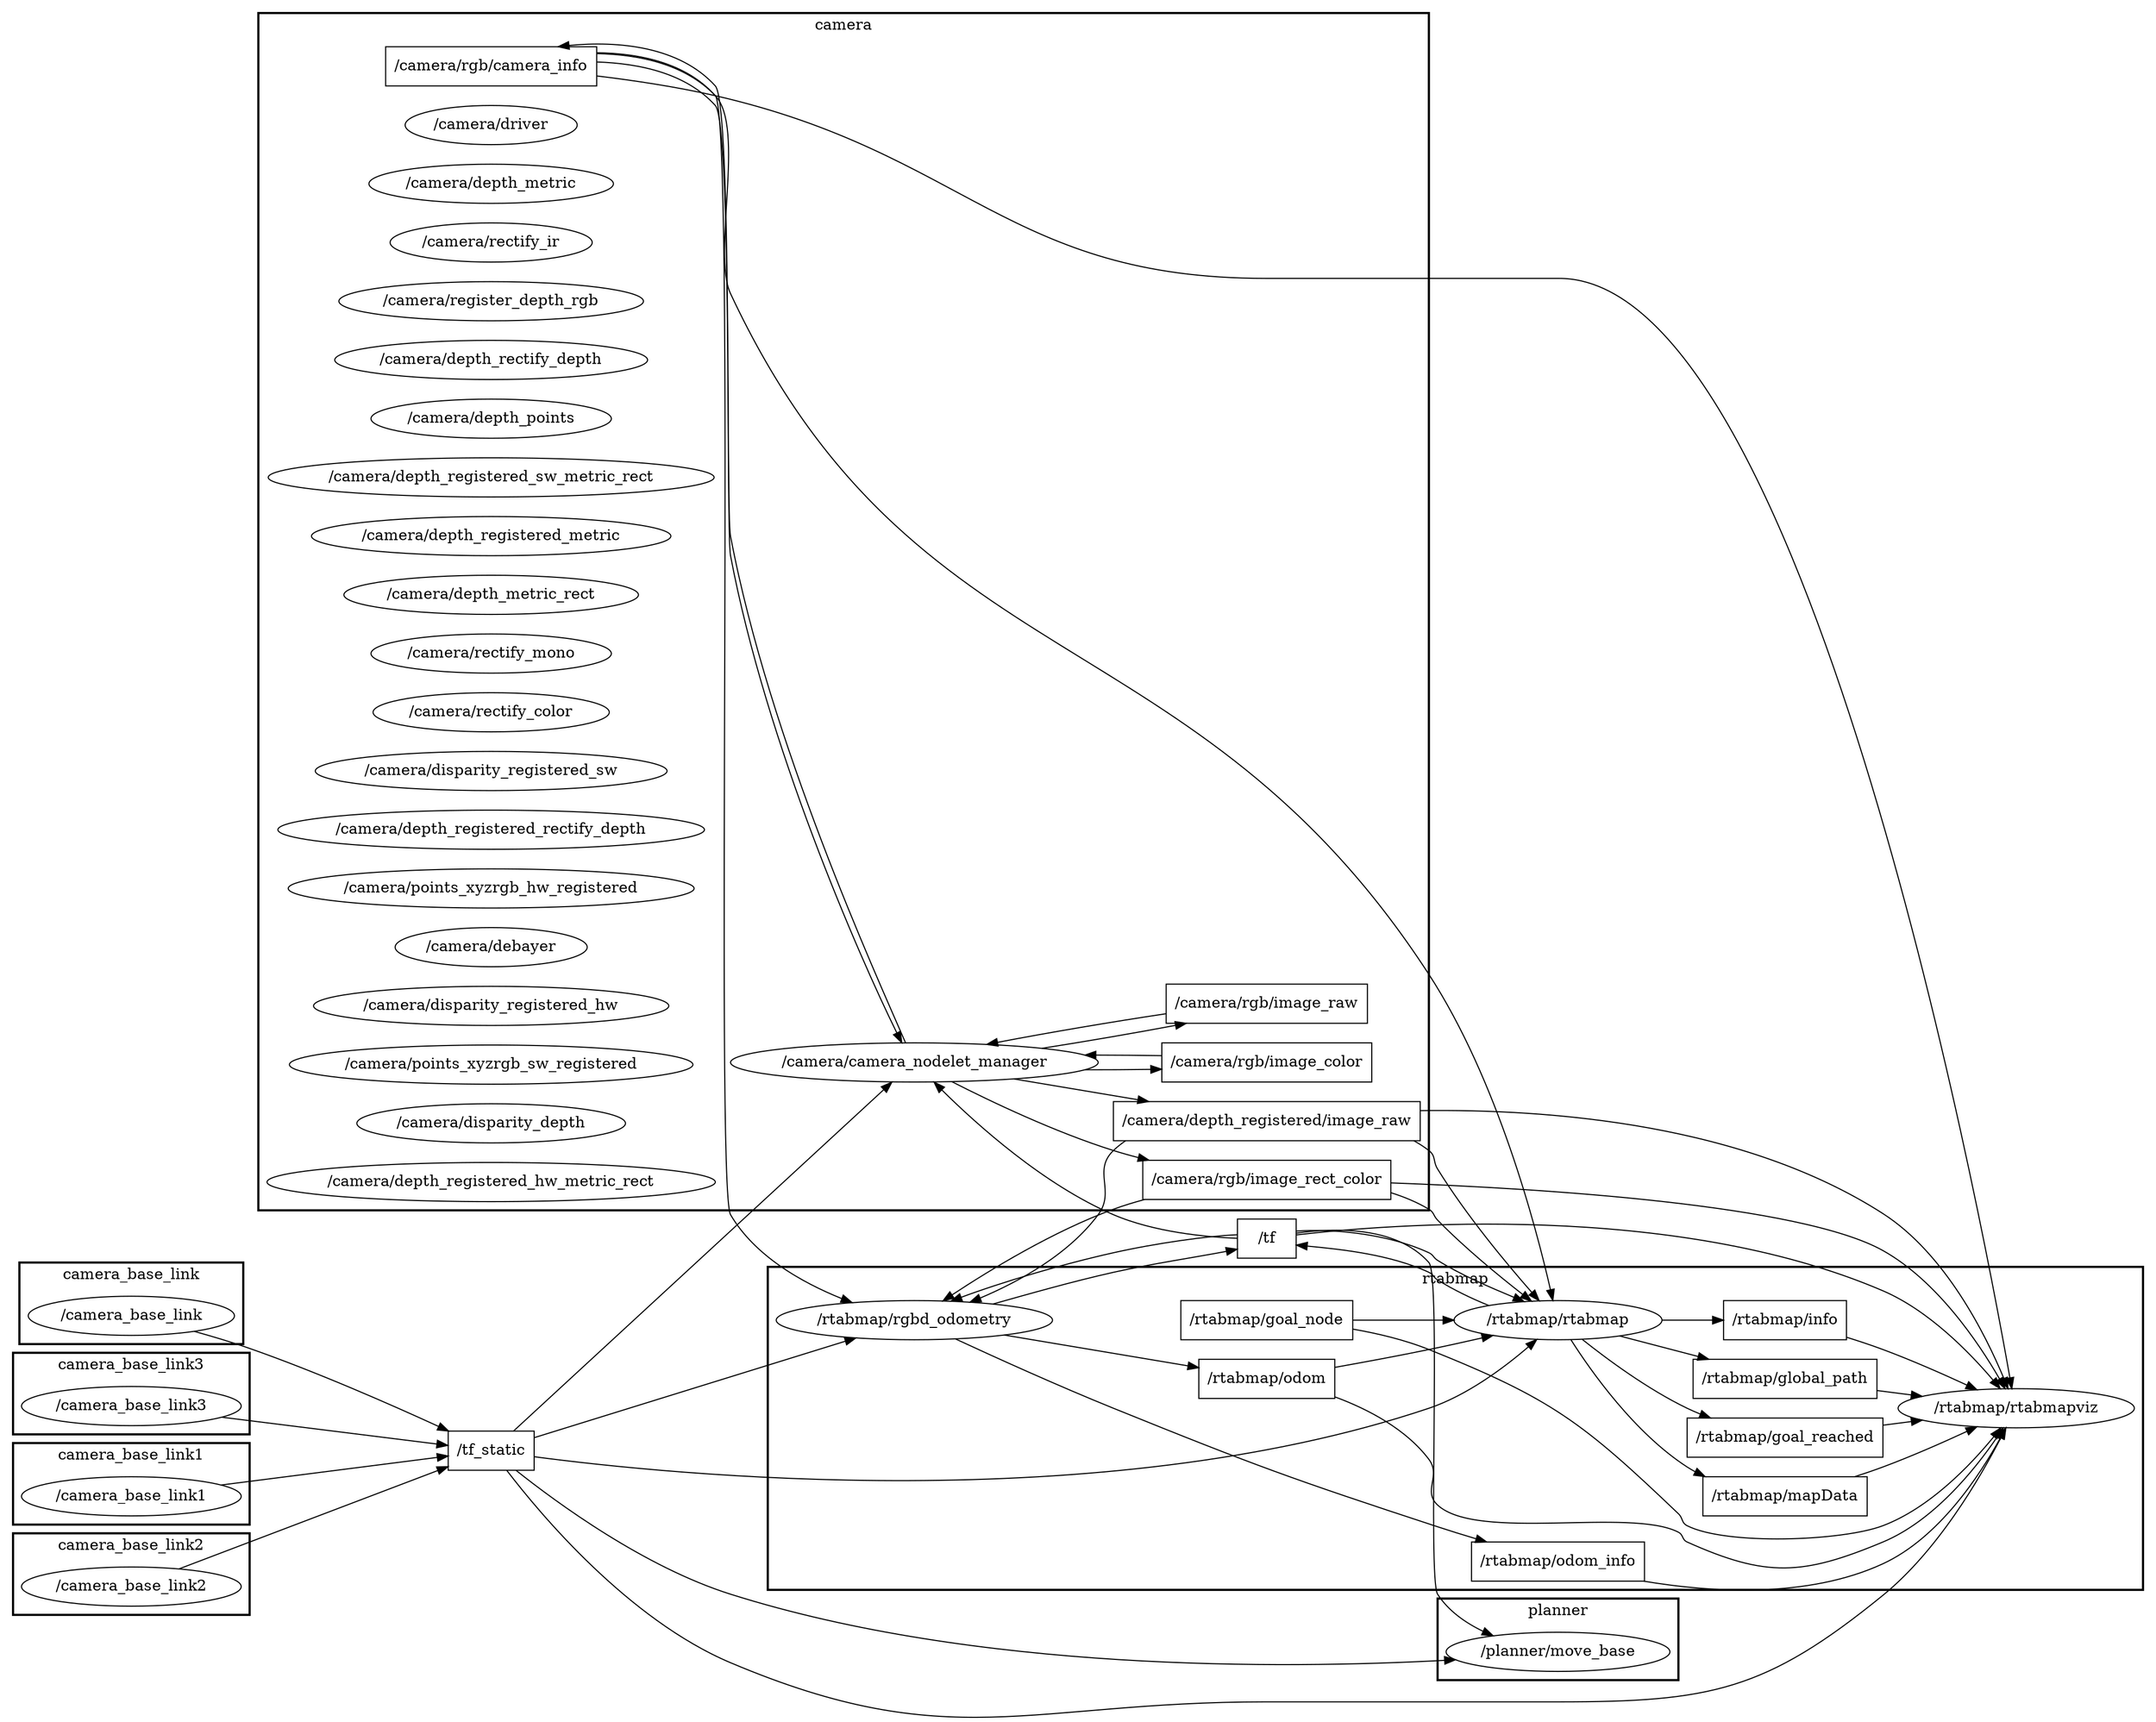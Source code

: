 digraph graphname {
	graph [bb="0,0,1578.5,1570.8",
		compound=True,
		rank=same,
		rankdir=LR,
		ranksep=0.2
	];
	node [label="\N"];
	subgraph cluster_camera {
		graph [bb="194.49,461.82,1041.4,1562.8",
			compound=True,
			label=camera,
			lheight=0.21,
			lp="617.96,1551.3",
			lwidth=0.56,
			rank=same,
			rankdir=LR,
			ranksep=0.2,
			style=bold
		];
		_camera_rgb_camera_info		 [URL=topic_3A_camera_rgb_camera_info,
			height=0.5,
			label="/camera/rgb/camera_info",
			pos="362.37,1513.8",
			shape=box,
			width=2.1389];
		_camera_camera_nodelet_manager		 [URL=_camera_camera_nodelet_manager,
			height=0.5,
			label="/camera/camera_nodelet_manager",
			pos="668.85,597.82",
			shape=ellipse,
			width=3.683];
		_camera_rgb_camera_info -> _camera_camera_nodelet_manager		 [penwidth=1,
			pos="e,652.86,615.88 439.41,1512 469.67,1509.4 502.04,1501.2 522.26,1477.8 544.39,1452.2 528.5,901.77 536.26,868.82 558.74,773.29 616.17,671.49 647.2,624.3"];
		_camera_rgb_image_color		 [URL=topic_3A_camera_rgb_image_color,
			height=0.5,
			label="/camera/rgb/image_color",
			pos="924.43,597.82",
			shape=box,
			width=2.1389];
		_camera_rgb_image_color -> _camera_camera_nodelet_manager		 [penwidth=1,
			pos="e,791.81,604.57 847.27,604.07 832.91,604.37 817.51,604.54 802.01,604.57"];
		_camera_rgb_image_raw		 [URL=topic_3A_camera_rgb_image_raw,
			height=0.5,
			label="/camera/rgb/image_raw",
			pos="924.43,651.82",
			shape=box,
			width=2.0278];
		_camera_rgb_image_raw -> _camera_camera_nodelet_manager		 [penwidth=1,
			pos="e,721.47,614.38 851.22,642.61 813.38,635.42 767.52,625.56 731.39,616.81"];
		_camera_rgb_image_rect_color		 [URL=topic_3A_camera_rgb_image_rect_color,
			height=0.5,
			label="/camera/rgb/image_rect_color",
			pos="924.43,489.82",
			shape=box,
			width=2.5139];
		_camera_depth_registered_image_raw		 [URL=topic_3A_camera_depth_registered_image_raw,
			height=0.5,
			label="/camera/depth_registered/image_raw",
			pos="924.43,543.82",
			shape=box,
			width=3.0278];
		_camera_driver		 [URL=_camera_driver,
			height=0.5,
			label="/camera/driver",
			pos="362.37,1459.8",
			shape=ellipse,
			width=1.7332];
		_camera_depth_metric		 [URL=_camera_depth_metric,
			height=0.5,
			label="/camera/depth_metric",
			pos="362.37,1405.8",
			shape=ellipse,
			width=2.4553];
		_camera_rectify_ir		 [URL=_camera_rectify_ir,
			height=0.5,
			label="/camera/rectify_ir",
			pos="362.37,1351.8",
			shape=ellipse,
			width=2.0582];
		_camera_register_depth_rgb		 [URL=_camera_register_depth_rgb,
			height=0.5,
			label="/camera/register_depth_rgb",
			pos="362.37,1297.8",
			shape=ellipse,
			width=2.997];
		_camera_depth_rectify_depth		 [URL=_camera_depth_rectify_depth,
			height=0.5,
			label="/camera/depth_rectify_depth",
			pos="362.37,1243.8",
			shape=ellipse,
			width=3.1233];
		_camera_depth_points		 [URL=_camera_depth_points,
			height=0.5,
			label="/camera/depth_points",
			pos="362.37,1189.8",
			shape=ellipse,
			width=2.4192];
		_camera_depth_registered_sw_metric_rect		 [URL=_camera_depth_registered_sw_metric_rect,
			height=0.5,
			label="/camera/depth_registered_sw_metric_rect",
			pos="362.37,1135.8",
			shape=ellipse,
			width=4.4232];
		_camera_depth_registered_metric		 [URL=_camera_depth_registered_metric,
			height=0.5,
			label="/camera/depth_registered_metric",
			pos="362.37,1081.8",
			shape=ellipse,
			width=3.5386];
		_camera_depth_metric_rect		 [URL=_camera_depth_metric_rect,
			height=0.5,
			label="/camera/depth_metric_rect",
			pos="362.37,1027.8",
			shape=ellipse,
			width=2.9428];
		_camera_rectify_mono		 [URL=_camera_rectify_mono,
			height=0.5,
			label="/camera/rectify_mono",
			pos="362.37,973.82",
			shape=ellipse,
			width=2.4734];
		_camera_rectify_color		 [URL=_camera_rectify_color,
			height=0.5,
			label="/camera/rectify_color",
			pos="362.37,919.82",
			shape=ellipse,
			width=2.4192];
		_camera_disparity_registered_sw		 [URL=_camera_disparity_registered_sw,
			height=0.5,
			label="/camera/disparity_registered_sw",
			pos="362.37,865.82",
			shape=ellipse,
			width=3.4844];
		_camera_camera_nodelet_manager -> _camera_rgb_camera_info		 [penwidth=1,
			pos="e,439.41,1528.5 658.59,616.04 633.07,660.64 561.91,777.81 536.26,886.82 528.5,919.77 544.39,1470.2 522.26,1495.8 504.25,1516.7 476.61,1525.5 449.4,1527.9"];
		_camera_camera_nodelet_manager -> _camera_rgb_image_color		 [penwidth=1,
			pos="e,847.27,591.58 791.81,591.08 807.17,591.05 822.63,591.16 837.27,591.39"];
		_camera_camera_nodelet_manager -> _camera_rgb_image_raw		 [penwidth=1,
			pos="e,865.93,633.82 761.4,610.81 792.62,617.02 826.93,624.49 855.91,631.4"];
		_camera_camera_nodelet_manager -> _camera_rgb_image_rect_color		 [penwidth=1,
			pos="e,841.62,507.84 696.43,580.21 724.84,562.08 771.72,534.1 815.43,516.82 820.79,514.71 826.36,512.72 832.02,510.86"];
		_camera_camera_nodelet_manager -> _camera_depth_registered_image_raw		 [penwidth=1,
			pos="e,838.73,561.86 741.16,582.64 768.28,576.86 799.63,570.19 828.6,564.02"];
		_camera_depth_registered_rectify_depth		 [URL=_camera_depth_registered_rectify_depth,
			height=0.5,
			label="/camera/depth_registered_rectify_depth",
			pos="362.37,811.82",
			shape=ellipse,
			width=4.2066];
		_camera_points_xyzrgb_hw_registered		 [URL=_camera_points_xyzrgb_hw_registered,
			height=0.5,
			label="/camera/points_xyzrgb_hw_registered",
			pos="362.37,757.82",
			shape=ellipse,
			width=4.0441];
		_camera_debayer		 [URL=_camera_debayer,
			height=0.5,
			label="/camera/debayer",
			pos="362.37,703.82",
			shape=ellipse,
			width=1.9318];
		_camera_disparity_registered_hw		 [URL=_camera_disparity_registered_hw,
			height=0.5,
			label="/camera/disparity_registered_hw",
			pos="362.37,649.82",
			shape=ellipse,
			width=3.5025];
		_camera_points_xyzrgb_sw_registered		 [URL=_camera_points_xyzrgb_sw_registered,
			height=0.5,
			label="/camera/points_xyzrgb_sw_registered",
			pos="362.37,595.82",
			shape=ellipse,
			width=4.026];
		_camera_disparity_depth		 [URL=_camera_disparity_depth,
			height=0.5,
			label="/camera/disparity_depth",
			pos="362.37,541.82",
			shape=ellipse,
			width=2.672];
		_camera_depth_registered_hw_metric_rect		 [URL=_camera_depth_registered_hw_metric_rect,
			height=0.5,
			label="/camera/depth_registered_hw_metric_rect",
			pos="362.37,487.82",
			shape=ellipse,
			width=4.4413];
	}
	subgraph cluster_rtabmap {
		graph [bb="561.4,112.82,1570.5,409.82",
			compound=True,
			label=rtabmap,
			lheight=0.21,
			lp="1066,398.32",
			lwidth=0.64,
			rank=same,
			rankdir=LR,
			ranksep=0.2,
			style=bold
		];
		_rtabmap_global_path		 [URL=topic_3A_rtabmap_global_path,
			height=0.5,
			label="/rtabmap/global_path",
			pos="1307.7,360.82",
			shape=box,
			width=1.8472];
		_rtabmap_rtabmapviz		 [URL=_rtabmap_rtabmapviz,
			height=0.5,
			label="/rtabmap/rtabmapviz",
			pos="1477.4,279.82",
			shape=ellipse,
			width=2.3651];
		_rtabmap_global_path -> _rtabmap_rtabmapviz		 [penwidth=1,
			pos="e,1447.7,296.92 1357.7,342.75 1364.6,339.91 1371.7,336.89 1378.2,333.82 1398.6,324.3 1420.7,312.34 1438.7,302.1"];
		_rtabmap_odom		 [URL=topic_3A_rtabmap_odom,
			height=0.5,
			label="/rtabmap/odom",
			pos="924.43,306.82",
			shape=box,
			width=1.4028];
		_rtabmap_odom -> _rtabmap_rtabmapviz		 [penwidth=1,
			pos="e,1468.4,261.75 971.47,288.8 996,276.84 1024.5,258.73 1041.4,233.82 1052.4,217.74 1035.4,204.25 1049.4,190.82 1107.8,135.1 1158.1,203.87 1229.2,165.82 1233.9,163.3 1232.3,159.02 1237.2,156.82 1294.4,131.15 1321.8,129.64 1378.2,156.82 1419.3,176.61 1448.5,222.89 1463.9,252.7"];
		_rtabmap_rtabmap		 [URL=_rtabmap_rtabmap,
			height=0.5,
			label="/rtabmap/rtabmap",
			pos="1139.3,360.82",
			shape=ellipse,
			width=2.0582];
		_rtabmap_odom -> _rtabmap_rtabmap		 [penwidth=1,
			pos="e,1090.6,347.09 974.94,317.85 995.55,322.57 1019.7,328.27 1041.4,333.82 1054.2,337.1 1067.9,340.8 1080.9,344.38"];
		_rtabmap_info		 [URL=topic_3A_rtabmap_info,
			height=0.5,
			label="/rtabmap/info",
			pos="1307.7,198.82",
			shape=box,
			width=1.2639];
		_rtabmap_info -> _rtabmap_rtabmapviz		 [penwidth=1,
			pos="e,1447.7,262.73 1353.6,215.24 1361.9,218.56 1370.4,222.16 1378.2,225.82 1398.6,235.35 1420.7,247.31 1438.7,257.55"];
		_rtabmap_mapData		 [URL=topic_3A_rtabmap_mapData,
			height=0.5,
			label="/rtabmap/mapData",
			pos="1307.7,252.82",
			shape=box,
			width=1.6528];
		_rtabmap_mapData -> _rtabmap_rtabmapviz		 [penwidth=1,
			pos="e,1409.2,269 1367.4,262.27 1377.6,263.92 1388.4,265.65 1399,267.37"];
		_rtabmap_goal_node		 [URL=topic_3A_rtabmap_goal_node,
			height=0.5,
			label="/rtabmap/goal_node",
			pos="924.43,360.82",
			shape=box,
			width=1.7361];
		_rtabmap_goal_node -> _rtabmap_rtabmapviz		 [penwidth=1,
			pos="e,1466.6,261.8 987.08,351.79 1005.2,347.75 1024.6,341.99 1041.4,333.82 1137.6,287.23 1157,262.53 1229.2,183.82 1233.6,179.1 1231.6,174.85 1237.2,171.82 1264.8,157.04 1349.6,159.14 1378.2,171.82 1415.5,188.33 1444.7,226.8 1461.3,253.07"];
		_rtabmap_goal_node -> _rtabmap_rtabmap		 [penwidth=1,
			pos="e,1065.2,360.82 987.01,360.82 1008.2,360.82 1032.3,360.82 1054.9,360.82"];
		_rtabmap_goal_reached		 [URL=topic_3A_rtabmap_goal_reached,
			height=0.5,
			label="/rtabmap/goal_reached",
			pos="1307.7,306.82",
			shape=box,
			width=1.9583];
		_rtabmap_goal_reached -> _rtabmap_rtabmapviz		 [penwidth=1,
			pos="e,1409.1,290.66 1378.4,295.61 1385.2,294.51 1392.1,293.39 1399,292.28"];
		_rtabmap_odom_info		 [URL=topic_3A_rtabmap_odom_info,
			height=0.5,
			label="/rtabmap/odom_info",
			pos="1139.3,138.82",
			shape=box,
			width=1.7917];
		_rtabmap_odom_info -> _rtabmap_rtabmapviz		 [penwidth=1,
			pos="e,1470.3,261.78 1204,122.61 1254.3,113.38 1324.6,108.58 1378.2,136.82 1424.4,161.15 1453.1,218.12 1466.7,252.36"];
		_rtabmap_rgbd_odometry		 [URL=_rtabmap_rgbd_odometry,
			height=0.5,
			label="/rtabmap/rgbd_odometry",
			pos="668.85,360.82",
			shape=ellipse,
			width=2.7623];
		_rtabmap_rgbd_odometry -> _rtabmap_odom		 [penwidth=1,
			pos="e,873.86,317.38 733.84,347.2 773.7,338.71 824.66,327.86 863.7,319.54"];
		_rtabmap_rgbd_odometry -> _rtabmap_odom_info		 [penwidth=1,
			pos="e,1085.9,156.83 699.34,343.59 728.52,326.75 774.6,300.66 815.43,279.82 917.63,227.68 943.35,214.52 1049.4,170.82 1058.1,167.25 1067.3,163.68 1076.4,160.29"];
		_rtabmap_rtabmap -> _rtabmap_global_path		 [penwidth=1,
			pos="e,1241,360.82 1213.8,360.82 1219.5,360.82 1225.2,360.82 1230.8,360.82"];
		_rtabmap_rtabmap -> _rtabmap_info		 [penwidth=1,
			pos="e,1262,211.77 1149.1,342.51 1163.6,313.86 1195.3,258.34 1237.2,225.82 1241.9,222.17 1247.2,218.95 1252.7,216.13"];
		_rtabmap_rtabmap -> _rtabmap_mapData		 [penwidth=1,
			pos="e,1254.6,270.91 1157.9,343.05 1176.3,325.18 1206.8,297.77 1237.2,279.82 1239.9,278.26 1242.6,276.76 1245.4,275.31"];
		_rtabmap_rtabmap -> _rtabmap_goal_reached		 [penwidth=1,
			pos="e,1251,324.9 1184.5,346.49 1201.9,340.83 1222.4,334.2 1241.5,328"];
	}
	subgraph cluster_camera_base_link {
		graph [bb="11.9,339.82,182.59,414.82",
			compound=True,
			label=camera_base_link,
			lheight=0.21,
			lp="97.243,403.32",
			lwidth=1.38,
			rank=same,
			rankdir=LR,
			ranksep=0.2,
			style=bold
		];
		_camera_base_link		 [URL=_camera_base_link,
			height=0.5,
			label="/camera_base_link",
			pos="97.243,365.82",
			shape=ellipse,
			width=2.1484];
	}
	subgraph cluster_camera_base_link3 {
		graph [bb="8,256.82,186.49,331.82",
			compound=True,
			label=camera_base_link3,
			lheight=0.21,
			lp="97.243,320.32",
			lwidth=1.47,
			rank=same,
			rankdir=LR,
			ranksep=0.2,
			style=bold
		];
		_camera_base_link3		 [URL=_camera_base_link3,
			height=0.5,
			label="/camera_base_link3",
			pos="97.243,282.82",
			shape=ellipse,
			width=2.2567];
	}
	subgraph cluster_planner {
		graph [bb="1049.4,29.824,1229.2,104.82",
			compound=True,
			label=planner,
			lheight=0.21,
			lp="1139.3,93.324",
			lwidth=0.57,
			rank=same,
			rankdir=LR,
			ranksep=0.2,
			style=bold
		];
		_planner_move_base		 [URL=_planner_move_base,
			height=0.5,
			label="/planner/move_base",
			pos="1139.3,55.824",
			shape=ellipse,
			width=2.2748];
	}
	subgraph cluster_camera_base_link1 {
		graph [bb="8,173.82,186.49,248.82",
			compound=True,
			label=camera_base_link1,
			lheight=0.21,
			lp="97.243,237.32",
			lwidth=1.47,
			rank=same,
			rankdir=LR,
			ranksep=0.2,
			style=bold
		];
		_camera_base_link1		 [URL=_camera_base_link1,
			height=0.5,
			label="/camera_base_link1",
			pos="97.243,199.82",
			shape=ellipse,
			width=2.2567];
	}
	subgraph cluster_camera_base_link2 {
		graph [bb="8,90.824,186.49,165.82",
			compound=True,
			label=camera_base_link2,
			lheight=0.21,
			lp="97.243,154.32",
			lwidth=1.47,
			rank=same,
			rankdir=LR,
			ranksep=0.2,
			style=bold
		];
		_camera_base_link2		 [URL=_camera_base_link2,
			height=0.5,
			label="/camera_base_link2",
			pos="97.243,116.82",
			shape=ellipse,
			width=2.2567];
	}
	_tf	 [URL=topic_3A_tf,
		height=0.5,
		label="/tf",
		pos="924.43,435.82",
		shape=box,
		width=0.75];
	_tf -> _camera_camera_nodelet_manager	 [penwidth=1,
		pos="e,682.85,579.92 897.19,437.07 874.43,439.08 841.19,444.31 815.43,457.82 761.85,485.95 714.35,539.78 689.08,571.87"];
	_tf -> _rtabmap_rtabmapviz	 [penwidth=1,
		pos="e,1466,297.69 951.49,439.21 1023.8,447.37 1231.4,462.29 1378.2,387.82 1414.4,369.47 1443.7,331.83 1460.6,306.2"];
	_tf -> _rtabmap_rgbd_odometry	 [penwidth=1,
		pos="e,695.76,378.17 897.43,438.83 875.39,436.83 843.06,430.62 815.43,422.82 777.06,411.99 734.31,395.93 705.12,382.59"];
	_tf -> _rtabmap_rtabmap	 [penwidth=1,
		pos="e,1117,378.09 951.78,441.24 975.97,441.01 1012.4,435.65 1041.4,422.82 1045.5,421.03 1045.7,419.2 1049.4,416.82 1068.4,404.81 1090.7,393 1108.3,383.09"];
	_tf -> _planner_move_base	 [penwidth=1,
		pos="e,1094.8,71.007 951.67,439.3 978.68,441.23 1019.8,439.27 1041.4,413.82 1052.4,400.91 1040.9,123.45 1049.4,108.82 1057.8,94.571 1071.6,83.72 1085.9,75.666"];
	_camera_rgb_camera_info -> _rtabmap_rtabmapviz	 [penwidth=1,
		pos="e,1474.6,297.86 439.74,1504.5 466.17,1500.3 495.79,1494.5 522.26,1486.8 707.9,1432.9 730.13,1318.8 923.43,1318.8 923.43,1318.8 923.43,1318.8 1140.3,1318.8 1359,1318.8 1456.4,475.05 1473.6,308.26"];
	_camera_rgb_camera_info -> _rtabmap_rgbd_odometry	 [penwidth=1,
		pos="e,628.85,377.47 439.52,1520.3 469.8,1518.6 502.15,1510.3 522.26,1486.8 540.85,1465.1 523.19,483.25 536.26,457.82 553.89,423.51 589.9,398.28 619.8,382.17"];
	_camera_rgb_camera_info -> _rtabmap_rtabmap	 [penwidth=1,
		pos="e,1135.3,378.98 439.63,1519.7 469.55,1517.7 501.61,1509.5 522.26,1486.8 549.6,1456.9 521.29,1342.5 536.26,1304.8 668.16,972.53 874.01,994.71 1041.4,678.82 1094.2,579.18 1122.9,446.37 1133.5,389.09"];
	_camera_rgb_image_rect_color -> _rtabmap_rtabmapviz	 [penwidth=1,
		pos="e,1469.3,298.22 1015.1,498.33 1112.6,503 1269.2,496.62 1378.2,423.82 1421.1,395.2 1450.4,340.89 1465.2,307.77"];
	_camera_rgb_image_rect_color -> _rtabmap_rgbd_odometry	 [penwidth=1,
		pos="e,690.05,378.65 838.4,471.73 830.5,469.11 822.73,466.15 815.43,462.82 770.97,442.54 725.8,408.31 697.82,385.16"];
	_camera_rgb_image_rect_color -> _rtabmap_rtabmap	 [penwidth=1,
		pos="e,1126.5,378.62 1015.2,474.56 1024.3,471.36 1033.3,467.5 1041.4,462.82 1074.5,443.91 1103.2,410.22 1120.6,386.76"];
	_camera_depth_registered_image_raw -> _rtabmap_rtabmapviz	 [penwidth=1,
		pos="e,1472.1,297.85 1033.8,553.32 1133.7,556.17 1280.9,544.67 1378.2,466.82 1430.1,425.31 1457.7,348.86 1469.4,307.74"];
	_camera_depth_registered_image_raw -> _rtabmap_rgbd_odometry	 [penwidth=1,
		pos="e,704.98,377.71 826.14,525.62 822.29,523.04 818.69,520.12 815.43,516.82 796.49,497.65 816.3,480.3 801.43,457.82 779.73,425 742.93,399.28 713.76,382.59"];
	_camera_depth_registered_image_raw -> _rtabmap_rtabmap	 [penwidth=1,
		pos="e,1132.4,378.77 1026.4,525.75 1031.7,523.15 1036.7,520.2 1041.4,516.82 1086.6,484.45 1115.2,423.85 1128.8,388.46"];
	_rtabmap_rgbd_odometry -> _tf	 [penwidth=1,
		pos="e,897.43,424.45 726.6,375.52 753.26,384.87 785.66,396.42 815.43,404.82 839.17,411.52 866.39,417.05 887.56,422.04"];
	_rtabmap_rtabmap -> _tf	 [penwidth=1,
		pos="e,951.78,427.24 1092.3,374.81 1078.3,381.74 1063,390.23 1049.4,398.82 1045.7,401.2 1045.5,403.03 1041.4,404.82 1016.1,415.99 985.23,421.5 961.7,425.53"];
	_tf_static	 [URL=topic_3A_tf_static,
		height=0.5,
		label="/tf_static",
		pos="362.37,240.82",
		shape=box,
		width=0.88889];
	_tf_static -> _camera_camera_nodelet_manager	 [penwidth=1,
		pos="e,652.36,579.67 378.89,259.02 429.08,317.87 587.15,503.2 645.72,571.88"];
	_tf_static -> _rtabmap_rtabmapviz	 [penwidth=1,
		pos="e,1469.5,261.89 373.25,222.81 396.03,183.28 456.44,89.276 536.26,48.824 690.53,-29.358 750.48,9.8238 923.43,9.8238 923.43,9.8238 923.43,9.8238 1140.3,9.8238 1255.4,9.8238 1296.7,30.692 1378.2,111.82 1420.1,153.52 1450.6,216.74 1465.7,252.56"];
	_tf_static -> _rtabmap_rgbd_odometry	 [penwidth=1,
		pos="e,626.36,344.48 394.52,253.1 447,273.78 553.49,315.75 616.94,340.76"];
	_tf_static -> _rtabmap_rtabmap	 [penwidth=1,
		pos="e,1123.7,343.15 394.57,235.93 493.58,221.77 807.9,187.39 1041.4,279.82 1071.4,291.67 1098.8,316.56 1116.8,335.64"];
	_tf_static -> _planner_move_base	 [penwidth=1,
		pos="e,1062.6,49.329 379.93,222.79 408.52,193.02 470.42,134.36 536.26,108.82 709.98,41.453 932.38,42.045 1052.3,48.73"];
	_camera_base_link -> _tf_static	 [penwidth=1,
		pos="e,331.82,258.9 145.06,351.55 158.61,346.99 173.29,341.6 186.49,335.82 235.01,314.58 288.13,284.71 322.94,264.17"];
	_camera_base_link3 -> _tf_static	 [penwidth=1,
		pos="e,330.16,245.81 163.62,272.39 212.59,264.57 278.1,254.11 320.03,247.42"];
	_camera_base_link1 -> _tf_static	 [penwidth=1,
		pos="e,330.32,235.99 164.3,210.12 213.28,217.75 278.52,227.91 320.25,234.42"];
	_camera_base_link2 -> _tf_static	 [penwidth=1,
		pos="e,330.24,226.15 132.64,133.03 181.17,155.9 269.53,197.54 321.07,221.83"];
}
